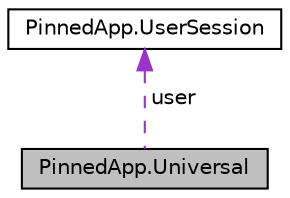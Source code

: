 digraph "PinnedApp.Universal"
{
  edge [fontname="Helvetica",fontsize="10",labelfontname="Helvetica",labelfontsize="10"];
  node [fontname="Helvetica",fontsize="10",shape=record];
  Node1 [label="PinnedApp.Universal",height=0.2,width=0.4,color="black", fillcolor="grey75", style="filled", fontcolor="black"];
  Node2 -> Node1 [dir="back",color="darkorchid3",fontsize="10",style="dashed",label=" user" ,fontname="Helvetica"];
  Node2 [label="PinnedApp.UserSession",height=0.2,width=0.4,color="black", fillcolor="white", style="filled",URL="$class_pinned_app_1_1_user_session.html",tooltip="Holds user data after sucessfull login "];
}
